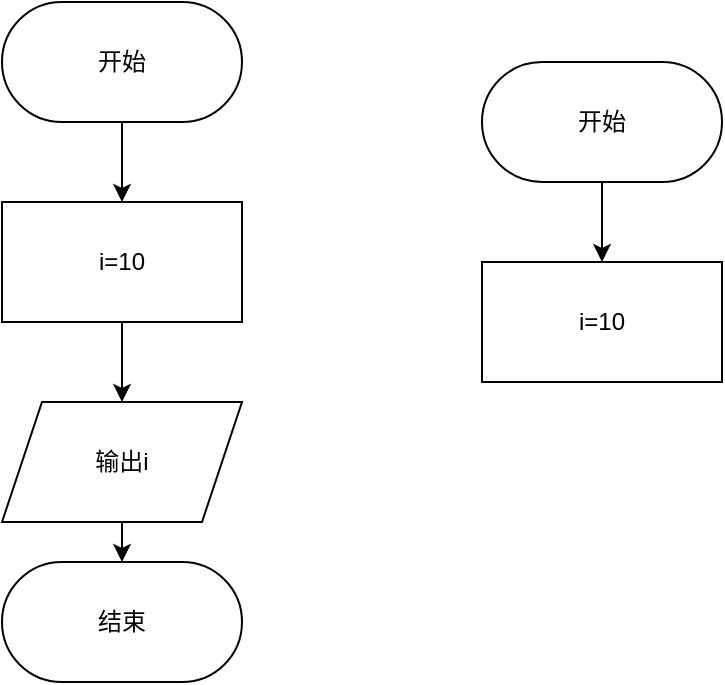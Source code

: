 <mxfile version="14.2.3" type="github">
  <diagram id="FZmo_DAPJ7RXnn2Nyj6V" name="Page-1">
    <mxGraphModel dx="782" dy="436" grid="1" gridSize="10" guides="1" tooltips="1" connect="1" arrows="1" fold="1" page="1" pageScale="1" pageWidth="827" pageHeight="1169" math="0" shadow="0">
      <root>
        <mxCell id="0" />
        <mxCell id="1" parent="0" />
        <mxCell id="d6iXA5ccp46pSwK4ROSy-7" style="edgeStyle=orthogonalEdgeStyle;rounded=0;orthogonalLoop=1;jettySize=auto;html=1;exitX=0.5;exitY=1;exitDx=0;exitDy=0;entryX=0.5;entryY=0;entryDx=0;entryDy=0;" edge="1" parent="1" source="d6iXA5ccp46pSwK4ROSy-3" target="d6iXA5ccp46pSwK4ROSy-6">
          <mxGeometry relative="1" as="geometry" />
        </mxCell>
        <mxCell id="d6iXA5ccp46pSwK4ROSy-3" value="输出i" style="shape=parallelogram;perimeter=parallelogramPerimeter;whiteSpace=wrap;html=1;fixedSize=1;rounded=0;" vertex="1" parent="1">
          <mxGeometry x="280" y="330" width="120" height="60" as="geometry" />
        </mxCell>
        <mxCell id="d6iXA5ccp46pSwK4ROSy-6" value="结束" style="rounded=1;whiteSpace=wrap;html=1;arcSize=50;" vertex="1" parent="1">
          <mxGeometry x="280" y="410" width="120" height="60" as="geometry" />
        </mxCell>
        <mxCell id="d6iXA5ccp46pSwK4ROSy-8" value="" style="group" vertex="1" connectable="0" parent="1">
          <mxGeometry x="280" y="130" width="120" height="160" as="geometry" />
        </mxCell>
        <mxCell id="d6iXA5ccp46pSwK4ROSy-1" value="开始" style="rounded=1;whiteSpace=wrap;html=1;arcSize=50;" vertex="1" parent="d6iXA5ccp46pSwK4ROSy-8">
          <mxGeometry width="120" height="60" as="geometry" />
        </mxCell>
        <mxCell id="d6iXA5ccp46pSwK4ROSy-2" value="i=10" style="rounded=0;whiteSpace=wrap;html=1;" vertex="1" parent="d6iXA5ccp46pSwK4ROSy-8">
          <mxGeometry y="100" width="120" height="60" as="geometry" />
        </mxCell>
        <mxCell id="d6iXA5ccp46pSwK4ROSy-5" style="edgeStyle=orthogonalEdgeStyle;rounded=0;orthogonalLoop=1;jettySize=auto;html=1;exitX=0.5;exitY=1;exitDx=0;exitDy=0;entryX=0.5;entryY=0;entryDx=0;entryDy=0;" edge="1" parent="d6iXA5ccp46pSwK4ROSy-8" source="d6iXA5ccp46pSwK4ROSy-1" target="d6iXA5ccp46pSwK4ROSy-2">
          <mxGeometry relative="1" as="geometry" />
        </mxCell>
        <mxCell id="d6iXA5ccp46pSwK4ROSy-4" value="" style="edgeStyle=orthogonalEdgeStyle;rounded=0;orthogonalLoop=1;jettySize=auto;html=1;" edge="1" parent="1" source="d6iXA5ccp46pSwK4ROSy-2" target="d6iXA5ccp46pSwK4ROSy-3">
          <mxGeometry relative="1" as="geometry" />
        </mxCell>
        <mxCell id="d6iXA5ccp46pSwK4ROSy-9" value="" style="group" vertex="1" connectable="0" parent="1">
          <mxGeometry x="520" y="160" width="120" height="160" as="geometry" />
        </mxCell>
        <mxCell id="d6iXA5ccp46pSwK4ROSy-10" value="开始" style="rounded=1;whiteSpace=wrap;html=1;arcSize=50;" vertex="1" parent="d6iXA5ccp46pSwK4ROSy-9">
          <mxGeometry width="120" height="60" as="geometry" />
        </mxCell>
        <mxCell id="d6iXA5ccp46pSwK4ROSy-11" value="i=10" style="rounded=0;whiteSpace=wrap;html=1;" vertex="1" parent="d6iXA5ccp46pSwK4ROSy-9">
          <mxGeometry y="100" width="120" height="60" as="geometry" />
        </mxCell>
        <mxCell id="d6iXA5ccp46pSwK4ROSy-12" style="edgeStyle=orthogonalEdgeStyle;rounded=0;orthogonalLoop=1;jettySize=auto;html=1;exitX=0.5;exitY=1;exitDx=0;exitDy=0;entryX=0.5;entryY=0;entryDx=0;entryDy=0;" edge="1" parent="d6iXA5ccp46pSwK4ROSy-9" source="d6iXA5ccp46pSwK4ROSy-10" target="d6iXA5ccp46pSwK4ROSy-11">
          <mxGeometry relative="1" as="geometry" />
        </mxCell>
      </root>
    </mxGraphModel>
  </diagram>
</mxfile>
